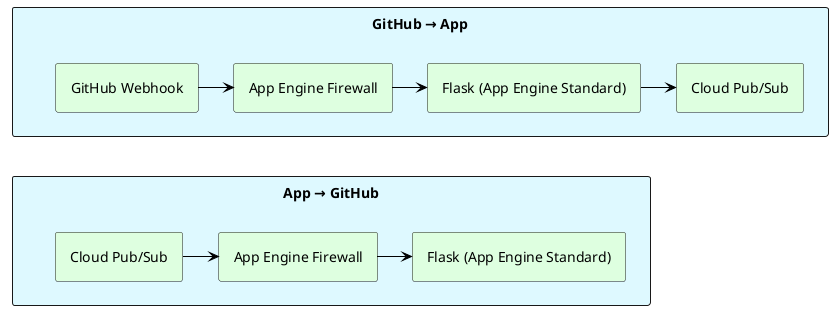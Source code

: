 @startuml
skinparam padding 5
skinparam shadowing false
skinparam ArrowColor Black
skinparam RectangleBackgroundColor #DEFFE0

rectangle "GitHub → App" as r1 #DEF9FF {
 rectangle "GitHub Webhook" as a
 rectangle "App Engine Firewall" as b
 rectangle "Flask (App Engine Standard)" as c
 rectangle "Cloud Pub/Sub" as d

 a -> b
 b -> c
 c -> d
}


rectangle "App → GitHub" as r2 #DEF9FF {
 rectangle "Cloud Pub/Sub" as a2
 rectangle "App Engine Firewall" as b2
 rectangle "Flask (App Engine Standard)" as c2

 a2 -> b2
 b2 -> c2
}

r1 -[hidden]-> r2
@enduml
